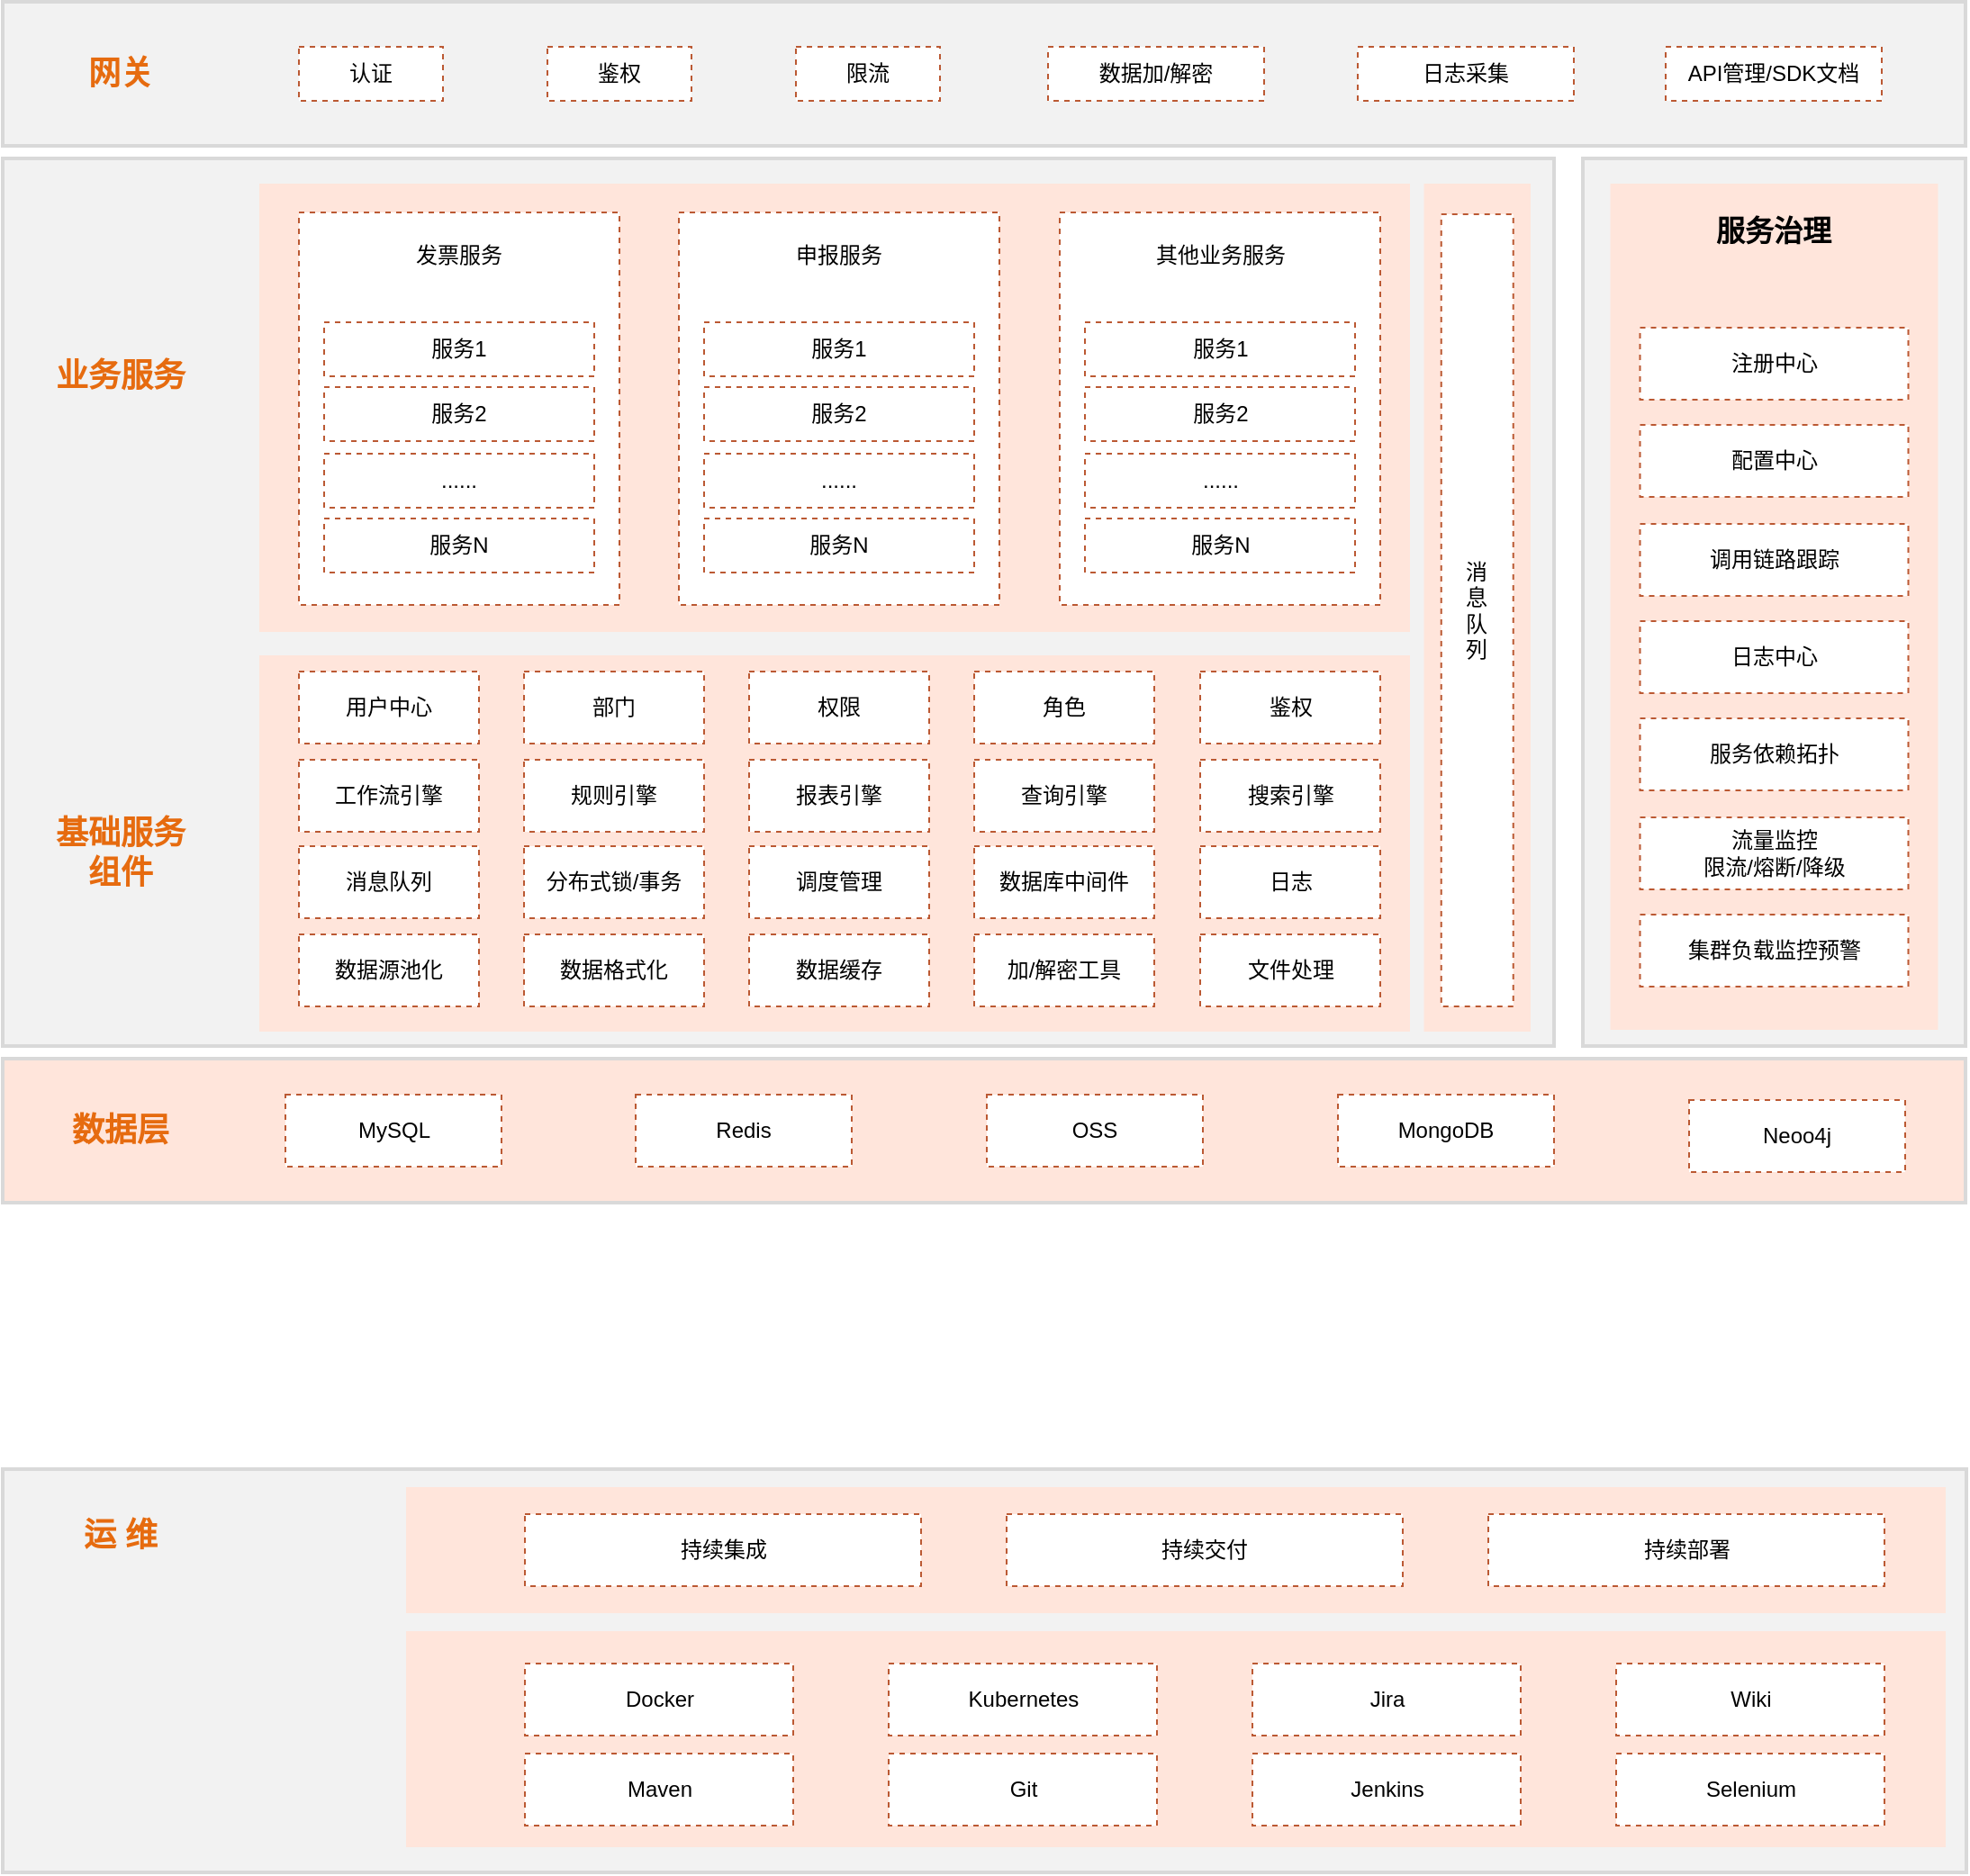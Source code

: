 <mxfile version="16.2.4" type="github">
  <diagram id="H7_tCYUHHZJKz_Q6d8IM" name="第 1 页">
    <mxGraphModel dx="1374" dy="-119" grid="0" gridSize="10" guides="1" tooltips="1" connect="1" arrows="1" fold="1" page="0" pageScale="1" pageWidth="827" pageHeight="1169" background="none" math="0" shadow="0">
      <root>
        <mxCell id="0" />
        <mxCell id="1" parent="0" />
        <mxCell id="LN4RIfl6_Ic5JrLGgOFw-40" value="" style="whiteSpace=wrap;html=1;fontSize=18;fontStyle=1;strokeWidth=2;fillColor=#F2F2F2;strokeColor=#D9D9D9;" parent="1" vertex="1">
          <mxGeometry x="80.5" y="1237" width="861.5" height="493" as="geometry" />
        </mxCell>
        <mxCell id="LN4RIfl6_Ic5JrLGgOFw-44" value="" style="whiteSpace=wrap;html=1;align=center;verticalAlign=top;fontSize=16;fontStyle=1;fillColor=#FFE5DB;strokeColor=none;fontColor=#143642;" parent="1" vertex="1">
          <mxGeometry x="869.75" y="1251" width="59.25" height="471" as="geometry" />
        </mxCell>
        <mxCell id="LN4RIfl6_Ic5JrLGgOFw-55" value="" style="whiteSpace=wrap;html=1;fontSize=18;fontStyle=1;strokeWidth=2;fillColor=#F2F2F2;strokeColor=#D9D9D9;" parent="1" vertex="1">
          <mxGeometry x="80.5" y="1965" width="1090.5" height="224" as="geometry" />
        </mxCell>
        <mxCell id="LN4RIfl6_Ic5JrLGgOFw-67" value="" style="whiteSpace=wrap;html=1;strokeColor=none;dashed=1;verticalAlign=top;spacingTop=0;fillColor=#FFE5DB;fontSize=16;" parent="1" vertex="1">
          <mxGeometry x="304.5" y="1975" width="855" height="70" as="geometry" />
        </mxCell>
        <mxCell id="LN4RIfl6_Ic5JrLGgOFw-57" value="" style="whiteSpace=wrap;html=1;strokeColor=none;dashed=1;verticalAlign=top;spacingTop=0;fillColor=#FFE5DB;fontSize=16;" parent="1" vertex="1">
          <mxGeometry x="304.5" y="2055" width="855" height="120" as="geometry" />
        </mxCell>
        <mxCell id="LN4RIfl6_Ic5JrLGgOFw-49" value="" style="whiteSpace=wrap;html=1;fontSize=18;fontStyle=1;strokeWidth=2;fillColor=#F2F2F2;strokeColor=#D9D9D9;" parent="1" vertex="1">
          <mxGeometry x="80.5" y="1150" width="1090" height="80" as="geometry" />
        </mxCell>
        <mxCell id="LN4RIfl6_Ic5JrLGgOFw-50" value="网关" style="whiteSpace=wrap;html=1;fillColor=none;strokeColor=none;fontStyle=1;fontSize=18;fontColor=#E66B0F;" parent="1" vertex="1">
          <mxGeometry x="85.5" y="1170" width="120" height="40" as="geometry" />
        </mxCell>
        <mxCell id="LN4RIfl6_Ic5JrLGgOFw-43" value="" style="whiteSpace=wrap;html=1;align=center;verticalAlign=top;fontSize=16;fontStyle=1;fillColor=#FFE5DB;strokeColor=none;fontColor=#143642;" parent="1" vertex="1">
          <mxGeometry x="223" y="1513" width="639" height="209" as="geometry" />
        </mxCell>
        <mxCell id="LN4RIfl6_Ic5JrLGgOFw-42" value="" style="whiteSpace=wrap;html=1;align=center;verticalAlign=top;fontSize=16;fontStyle=1;fillColor=#FFE5DB;strokeColor=none;fontColor=#143642;" parent="1" vertex="1">
          <mxGeometry x="223" y="1251" width="639" height="249" as="geometry" />
        </mxCell>
        <mxCell id="LN4RIfl6_Ic5JrLGgOFw-41" value="基础服务&lt;br&gt;组件" style="whiteSpace=wrap;html=1;fontSize=18;fontStyle=1;strokeColor=none;fillColor=none;fontColor=#E66B0F;" parent="1" vertex="1">
          <mxGeometry x="85.5" y="1603" width="120" height="40" as="geometry" />
        </mxCell>
        <mxCell id="ndFSLWlLieNPHFFfm7gC-75" value="" style="whiteSpace=wrap;html=1;fillColor=#FFE5DB;strokeColor=#D9D9D9;fontSize=18;fontStyle=1;fontColor=#143642;strokeWidth=2;" parent="1" vertex="1">
          <mxGeometry x="80.5" y="1737" width="1090" height="80" as="geometry" />
        </mxCell>
        <mxCell id="ndFSLWlLieNPHFFfm7gC-76" value="数据层" style="whiteSpace=wrap;html=1;fillColor=none;strokeColor=none;fontSize=18;fontStyle=1;fontColor=#E66B0F;" parent="1" vertex="1">
          <mxGeometry x="85.5" y="1757" width="120" height="40" as="geometry" />
        </mxCell>
        <mxCell id="ndFSLWlLieNPHFFfm7gC-77" value="MySQL" style="whiteSpace=wrap;html=1;strokeColor=#BB5933;dashed=1;" parent="1" vertex="1">
          <mxGeometry x="237.5" y="1757" width="120" height="40" as="geometry" />
        </mxCell>
        <mxCell id="ndFSLWlLieNPHFFfm7gC-79" value="OSS" style="whiteSpace=wrap;html=1;strokeColor=#BB5933;dashed=1;" parent="1" vertex="1">
          <mxGeometry x="627" y="1757" width="120" height="40" as="geometry" />
        </mxCell>
        <mxCell id="ndFSLWlLieNPHFFfm7gC-81" value="MongoDB" style="whiteSpace=wrap;html=1;strokeColor=#BB5933;dashed=1;" parent="1" vertex="1">
          <mxGeometry x="822" y="1757" width="120" height="40" as="geometry" />
        </mxCell>
        <mxCell id="ndFSLWlLieNPHFFfm7gC-86" value="数据源池化" style="whiteSpace=wrap;html=1;strokeColor=#BB5933;dashed=1;" parent="1" vertex="1">
          <mxGeometry x="245" y="1668" width="100" height="40" as="geometry" />
        </mxCell>
        <mxCell id="ndFSLWlLieNPHFFfm7gC-87" value="数据格式化" style="whiteSpace=wrap;html=1;strokeColor=#BB5933;dashed=1;" parent="1" vertex="1">
          <mxGeometry x="370" y="1668" width="100" height="40" as="geometry" />
        </mxCell>
        <mxCell id="ndFSLWlLieNPHFFfm7gC-88" value="数据缓存" style="whiteSpace=wrap;html=1;strokeColor=#BB5933;dashed=1;" parent="1" vertex="1">
          <mxGeometry x="495" y="1668" width="100" height="40" as="geometry" />
        </mxCell>
        <mxCell id="ndFSLWlLieNPHFFfm7gC-89" value="加/解密工具" style="whiteSpace=wrap;html=1;strokeColor=#BB5933;dashed=1;" parent="1" vertex="1">
          <mxGeometry x="620" y="1668" width="100" height="40" as="geometry" />
        </mxCell>
        <mxCell id="ndFSLWlLieNPHFFfm7gC-90" value="文件处理" style="whiteSpace=wrap;html=1;strokeColor=#BB5933;dashed=1;" parent="1" vertex="1">
          <mxGeometry x="745.5" y="1668" width="100" height="40" as="geometry" />
        </mxCell>
        <mxCell id="ndFSLWlLieNPHFFfm7gC-92" value="消息队列" style="whiteSpace=wrap;html=1;strokeColor=#BB5933;dashed=1;" parent="1" vertex="1">
          <mxGeometry x="245" y="1619" width="100" height="40" as="geometry" />
        </mxCell>
        <mxCell id="ndFSLWlLieNPHFFfm7gC-93" value="分布式锁/事务" style="whiteSpace=wrap;html=1;strokeColor=#BB5933;dashed=1;" parent="1" vertex="1">
          <mxGeometry x="370" y="1619" width="100" height="40" as="geometry" />
        </mxCell>
        <mxCell id="ndFSLWlLieNPHFFfm7gC-94" value="调度管理" style="whiteSpace=wrap;html=1;strokeColor=#BB5933;dashed=1;" parent="1" vertex="1">
          <mxGeometry x="495" y="1619" width="100" height="40" as="geometry" />
        </mxCell>
        <mxCell id="ndFSLWlLieNPHFFfm7gC-95" value="工作流引擎" style="whiteSpace=wrap;html=1;strokeColor=#BB5933;dashed=1;" parent="1" vertex="1">
          <mxGeometry x="245" y="1571" width="100" height="40" as="geometry" />
        </mxCell>
        <mxCell id="ndFSLWlLieNPHFFfm7gC-96" value="搜索引擎" style="whiteSpace=wrap;html=1;strokeColor=#BB5933;dashed=1;" parent="1" vertex="1">
          <mxGeometry x="745.5" y="1571" width="100" height="40" as="geometry" />
        </mxCell>
        <mxCell id="ndFSLWlLieNPHFFfm7gC-97" value="查询引擎" style="whiteSpace=wrap;html=1;strokeColor=#BB5933;dashed=1;" parent="1" vertex="1">
          <mxGeometry x="620" y="1571" width="100" height="40" as="geometry" />
        </mxCell>
        <mxCell id="ndFSLWlLieNPHFFfm7gC-98" value="报表引擎" style="whiteSpace=wrap;html=1;strokeColor=#BB5933;dashed=1;" parent="1" vertex="1">
          <mxGeometry x="495" y="1571" width="100" height="40" as="geometry" />
        </mxCell>
        <mxCell id="ndFSLWlLieNPHFFfm7gC-99" value="规则引擎" style="whiteSpace=wrap;html=1;strokeColor=#BB5933;dashed=1;" parent="1" vertex="1">
          <mxGeometry x="370" y="1571" width="100" height="40" as="geometry" />
        </mxCell>
        <mxCell id="ndFSLWlLieNPHFFfm7gC-100" value="鉴权" style="whiteSpace=wrap;html=1;strokeColor=#BB5933;dashed=1;" parent="1" vertex="1">
          <mxGeometry x="745.5" y="1522" width="100" height="40" as="geometry" />
        </mxCell>
        <mxCell id="ndFSLWlLieNPHFFfm7gC-101" value="日志" style="whiteSpace=wrap;html=1;strokeColor=#BB5933;dashed=1;" parent="1" vertex="1">
          <mxGeometry x="745.5" y="1619" width="100" height="40" as="geometry" />
        </mxCell>
        <mxCell id="ndFSLWlLieNPHFFfm7gC-102" value="用户中心" style="whiteSpace=wrap;html=1;strokeColor=#BB5933;dashed=1;" parent="1" vertex="1">
          <mxGeometry x="245" y="1522" width="100" height="40" as="geometry" />
        </mxCell>
        <mxCell id="ndFSLWlLieNPHFFfm7gC-103" value="部门" style="whiteSpace=wrap;html=1;strokeColor=#BB5933;dashed=1;" parent="1" vertex="1">
          <mxGeometry x="370" y="1522" width="100" height="40" as="geometry" />
        </mxCell>
        <mxCell id="ndFSLWlLieNPHFFfm7gC-104" value="权限" style="whiteSpace=wrap;html=1;strokeColor=#BB5933;dashed=1;" parent="1" vertex="1">
          <mxGeometry x="495" y="1522" width="100" height="40" as="geometry" />
        </mxCell>
        <mxCell id="ndFSLWlLieNPHFFfm7gC-105" value="角色" style="whiteSpace=wrap;html=1;strokeColor=#BB5933;dashed=1;" parent="1" vertex="1">
          <mxGeometry x="620" y="1522" width="100" height="40" as="geometry" />
        </mxCell>
        <mxCell id="ndFSLWlLieNPHFFfm7gC-117" value="认证" style="whiteSpace=wrap;html=1;strokeColor=#BB5933;dashed=1;" parent="1" vertex="1">
          <mxGeometry x="245" y="1175" width="80" height="30" as="geometry" />
        </mxCell>
        <mxCell id="ndFSLWlLieNPHFFfm7gC-118" value="限流" style="whiteSpace=wrap;html=1;strokeColor=#BB5933;dashed=1;" parent="1" vertex="1">
          <mxGeometry x="521" y="1175" width="80" height="30" as="geometry" />
        </mxCell>
        <mxCell id="ndFSLWlLieNPHFFfm7gC-119" value="数据加/解密" style="whiteSpace=wrap;html=1;strokeColor=#BB5933;dashed=1;" parent="1" vertex="1">
          <mxGeometry x="661" y="1175" width="120" height="30" as="geometry" />
        </mxCell>
        <mxCell id="ndFSLWlLieNPHFFfm7gC-120" value="日志采集" style="whiteSpace=wrap;html=1;strokeColor=#BB5933;dashed=1;" parent="1" vertex="1">
          <mxGeometry x="833" y="1175" width="120" height="30" as="geometry" />
        </mxCell>
        <mxCell id="ndFSLWlLieNPHFFfm7gC-121" value="API管理/SDK文档" style="whiteSpace=wrap;html=1;strokeColor=#BB5933;dashed=1;" parent="1" vertex="1">
          <mxGeometry x="1004" y="1175" width="120" height="30" as="geometry" />
        </mxCell>
        <mxCell id="LN4RIfl6_Ic5JrLGgOFw-1" value="消&lt;br&gt;息&lt;br&gt;队&lt;br&gt;列" style="whiteSpace=wrap;html=1;strokeColor=#BB5933;dashed=1;" parent="1" vertex="1">
          <mxGeometry x="879.375" y="1268" width="40" height="440" as="geometry" />
        </mxCell>
        <mxCell id="LN4RIfl6_Ic5JrLGgOFw-3" value="Maven" style="whiteSpace=wrap;html=1;strokeColor=#BB5933;dashed=1;" parent="1" vertex="1">
          <mxGeometry x="370.5" y="2123" width="149" height="40" as="geometry" />
        </mxCell>
        <mxCell id="LN4RIfl6_Ic5JrLGgOFw-4" value="Git" style="whiteSpace=wrap;html=1;strokeColor=#BB5933;dashed=1;" parent="1" vertex="1">
          <mxGeometry x="572.5" y="2123" width="149" height="40" as="geometry" />
        </mxCell>
        <mxCell id="LN4RIfl6_Ic5JrLGgOFw-8" value="Docker" style="whiteSpace=wrap;html=1;strokeColor=#BB5933;dashed=1;" parent="1" vertex="1">
          <mxGeometry x="370.5" y="2073" width="149" height="40" as="geometry" />
        </mxCell>
        <mxCell id="LN4RIfl6_Ic5JrLGgOFw-9" value="Jenkins" style="whiteSpace=wrap;html=1;strokeColor=#BB5933;dashed=1;" parent="1" vertex="1">
          <mxGeometry x="774.5" y="2123" width="149" height="40" as="geometry" />
        </mxCell>
        <mxCell id="LN4RIfl6_Ic5JrLGgOFw-13" value="Kubernetes" style="whiteSpace=wrap;html=1;strokeColor=#BB5933;dashed=1;" parent="1" vertex="1">
          <mxGeometry x="572.5" y="2073" width="149" height="40" as="geometry" />
        </mxCell>
        <mxCell id="LN4RIfl6_Ic5JrLGgOFw-14" value="Jira" style="whiteSpace=wrap;html=1;strokeColor=#BB5933;dashed=1;" parent="1" vertex="1">
          <mxGeometry x="774.5" y="2073" width="149" height="40" as="geometry" />
        </mxCell>
        <mxCell id="LN4RIfl6_Ic5JrLGgOFw-20" value="Redis" style="whiteSpace=wrap;html=1;strokeColor=#BB5933;dashed=1;" parent="1" vertex="1">
          <mxGeometry x="432" y="1757" width="120" height="40" as="geometry" />
        </mxCell>
        <mxCell id="LN4RIfl6_Ic5JrLGgOFw-21" value="Neoo4j" style="whiteSpace=wrap;html=1;strokeColor=#BB5933;dashed=1;" parent="1" vertex="1">
          <mxGeometry x="1017" y="1760" width="120" height="40" as="geometry" />
        </mxCell>
        <mxCell id="LN4RIfl6_Ic5JrLGgOFw-22" value="数据库中间件" style="whiteSpace=wrap;html=1;strokeColor=#BB5933;dashed=1;" parent="1" vertex="1">
          <mxGeometry x="620" y="1619" width="100" height="40" as="geometry" />
        </mxCell>
        <mxCell id="LN4RIfl6_Ic5JrLGgOFw-37" value="" style="group" parent="1" vertex="1" connectable="0">
          <mxGeometry x="456" y="1267" width="178" height="218" as="geometry" />
        </mxCell>
        <mxCell id="LN4RIfl6_Ic5JrLGgOFw-26" value="申报服务" style="whiteSpace=wrap;html=1;strokeColor=#BB5933;dashed=1;verticalAlign=top;spacingBottom=0;spacingTop=10;" parent="LN4RIfl6_Ic5JrLGgOFw-37" vertex="1">
          <mxGeometry width="178" height="218" as="geometry" />
        </mxCell>
        <mxCell id="LN4RIfl6_Ic5JrLGgOFw-27" value="服务1" style="whiteSpace=wrap;html=1;strokeColor=#BB5933;dashed=1;" parent="LN4RIfl6_Ic5JrLGgOFw-37" vertex="1">
          <mxGeometry x="14" y="61" width="150" height="30" as="geometry" />
        </mxCell>
        <mxCell id="LN4RIfl6_Ic5JrLGgOFw-28" value="服务2" style="whiteSpace=wrap;html=1;strokeColor=#BB5933;dashed=1;" parent="LN4RIfl6_Ic5JrLGgOFw-37" vertex="1">
          <mxGeometry x="14" y="97" width="150" height="30" as="geometry" />
        </mxCell>
        <mxCell id="LN4RIfl6_Ic5JrLGgOFw-29" value="......" style="whiteSpace=wrap;html=1;strokeColor=#BB5933;dashed=1;" parent="LN4RIfl6_Ic5JrLGgOFw-37" vertex="1">
          <mxGeometry x="14" y="134" width="150" height="30" as="geometry" />
        </mxCell>
        <mxCell id="LN4RIfl6_Ic5JrLGgOFw-30" value="服务N" style="whiteSpace=wrap;html=1;strokeColor=#BB5933;dashed=1;" parent="LN4RIfl6_Ic5JrLGgOFw-37" vertex="1">
          <mxGeometry x="14" y="170" width="150" height="30" as="geometry" />
        </mxCell>
        <mxCell id="LN4RIfl6_Ic5JrLGgOFw-38" value="" style="group" parent="1" vertex="1" connectable="0">
          <mxGeometry x="667.5" y="1267" width="178" height="218" as="geometry" />
        </mxCell>
        <mxCell id="LN4RIfl6_Ic5JrLGgOFw-31" value="其他业务服务" style="whiteSpace=wrap;html=1;strokeColor=#BB5933;dashed=1;verticalAlign=top;spacingBottom=0;spacingTop=10;" parent="LN4RIfl6_Ic5JrLGgOFw-38" vertex="1">
          <mxGeometry width="178" height="218" as="geometry" />
        </mxCell>
        <mxCell id="LN4RIfl6_Ic5JrLGgOFw-32" value="服务1" style="whiteSpace=wrap;html=1;strokeColor=#BB5933;dashed=1;" parent="LN4RIfl6_Ic5JrLGgOFw-38" vertex="1">
          <mxGeometry x="14" y="61" width="150" height="30" as="geometry" />
        </mxCell>
        <mxCell id="LN4RIfl6_Ic5JrLGgOFw-33" value="服务2" style="whiteSpace=wrap;html=1;strokeColor=#BB5933;dashed=1;" parent="LN4RIfl6_Ic5JrLGgOFw-38" vertex="1">
          <mxGeometry x="14" y="97" width="150" height="30" as="geometry" />
        </mxCell>
        <mxCell id="LN4RIfl6_Ic5JrLGgOFw-34" value="......" style="whiteSpace=wrap;html=1;strokeColor=#BB5933;dashed=1;" parent="LN4RIfl6_Ic5JrLGgOFw-38" vertex="1">
          <mxGeometry x="14" y="134" width="150" height="30" as="geometry" />
        </mxCell>
        <mxCell id="LN4RIfl6_Ic5JrLGgOFw-35" value="服务N" style="whiteSpace=wrap;html=1;strokeColor=#BB5933;dashed=1;" parent="LN4RIfl6_Ic5JrLGgOFw-38" vertex="1">
          <mxGeometry x="14" y="170" width="150" height="30" as="geometry" />
        </mxCell>
        <mxCell id="LN4RIfl6_Ic5JrLGgOFw-39" value="鉴权" style="whiteSpace=wrap;html=1;strokeColor=#BB5933;dashed=1;" parent="1" vertex="1">
          <mxGeometry x="383" y="1175" width="80" height="30" as="geometry" />
        </mxCell>
        <mxCell id="LN4RIfl6_Ic5JrLGgOFw-45" value="业务服务" style="whiteSpace=wrap;html=1;fontSize=18;fontStyle=1;strokeColor=none;fillColor=none;fontColor=#E66B0F;" parent="1" vertex="1">
          <mxGeometry x="85.5" y="1338" width="120" height="40" as="geometry" />
        </mxCell>
        <mxCell id="LN4RIfl6_Ic5JrLGgOFw-46" value="" style="whiteSpace=wrap;html=1;fontSize=18;fontStyle=1;strokeWidth=2;fillColor=#F2F2F2;strokeColor=#D9D9D9;" parent="1" vertex="1">
          <mxGeometry x="958" y="1237" width="212.5" height="493" as="geometry" />
        </mxCell>
        <mxCell id="LN4RIfl6_Ic5JrLGgOFw-47" value="" style="group" parent="1" vertex="1" connectable="0">
          <mxGeometry x="245" y="1267" width="178" height="218" as="geometry" />
        </mxCell>
        <mxCell id="LN4RIfl6_Ic5JrLGgOFw-24" value="发票服务" style="whiteSpace=wrap;html=1;strokeColor=#BB5933;dashed=1;verticalAlign=top;spacingBottom=0;spacingTop=10;" parent="LN4RIfl6_Ic5JrLGgOFw-47" vertex="1">
          <mxGeometry width="178" height="218" as="geometry" />
        </mxCell>
        <mxCell id="ndFSLWlLieNPHFFfm7gC-106" value="服务1" style="whiteSpace=wrap;html=1;strokeColor=#BB5933;dashed=1;" parent="LN4RIfl6_Ic5JrLGgOFw-47" vertex="1">
          <mxGeometry x="14" y="61" width="150" height="30" as="geometry" />
        </mxCell>
        <mxCell id="ndFSLWlLieNPHFFfm7gC-108" value="服务2" style="whiteSpace=wrap;html=1;strokeColor=#BB5933;dashed=1;" parent="LN4RIfl6_Ic5JrLGgOFw-47" vertex="1">
          <mxGeometry x="14" y="97" width="150" height="30" as="geometry" />
        </mxCell>
        <mxCell id="ndFSLWlLieNPHFFfm7gC-110" value="......" style="whiteSpace=wrap;html=1;strokeColor=#BB5933;dashed=1;" parent="LN4RIfl6_Ic5JrLGgOFw-47" vertex="1">
          <mxGeometry x="14" y="134" width="150" height="30" as="geometry" />
        </mxCell>
        <mxCell id="LN4RIfl6_Ic5JrLGgOFw-25" value="服务N" style="whiteSpace=wrap;html=1;strokeColor=#BB5933;dashed=1;" parent="LN4RIfl6_Ic5JrLGgOFw-47" vertex="1">
          <mxGeometry x="14" y="170" width="150" height="30" as="geometry" />
        </mxCell>
        <mxCell id="LN4RIfl6_Ic5JrLGgOFw-48" value="" style="group" parent="1" vertex="1" connectable="0">
          <mxGeometry x="973.25" y="1251" width="182" height="470" as="geometry" />
        </mxCell>
        <mxCell id="LN4RIfl6_Ic5JrLGgOFw-2" value="&lt;b style=&quot;font-size: 16px;&quot;&gt;&lt;font style=&quot;font-size: 16px;&quot;&gt;服务治理&lt;/font&gt;&lt;/b&gt;" style="whiteSpace=wrap;html=1;strokeColor=none;dashed=1;verticalAlign=top;spacingTop=10;fillColor=#FFE5DB;fontSize=16;" parent="LN4RIfl6_Ic5JrLGgOFw-48" vertex="1">
          <mxGeometry width="182" height="470" as="geometry" />
        </mxCell>
        <mxCell id="LN4RIfl6_Ic5JrLGgOFw-5" value="调用链路跟踪" style="whiteSpace=wrap;html=1;strokeColor=#BB5933;dashed=1;" parent="LN4RIfl6_Ic5JrLGgOFw-48" vertex="1">
          <mxGeometry x="16.5" y="189" width="149" height="40" as="geometry" />
        </mxCell>
        <mxCell id="LN4RIfl6_Ic5JrLGgOFw-6" value="日志中心" style="whiteSpace=wrap;html=1;strokeColor=#BB5933;dashed=1;" parent="LN4RIfl6_Ic5JrLGgOFw-48" vertex="1">
          <mxGeometry x="16.5" y="243" width="149" height="40" as="geometry" />
        </mxCell>
        <mxCell id="LN4RIfl6_Ic5JrLGgOFw-7" value="集群负载监控预警" style="whiteSpace=wrap;html=1;strokeColor=#BB5933;dashed=1;" parent="LN4RIfl6_Ic5JrLGgOFw-48" vertex="1">
          <mxGeometry x="16.5" y="406" width="149" height="40" as="geometry" />
        </mxCell>
        <mxCell id="LN4RIfl6_Ic5JrLGgOFw-10" value="流量监控&lt;br&gt;限流/熔断/降级" style="whiteSpace=wrap;html=1;strokeColor=#BB5933;dashed=1;" parent="LN4RIfl6_Ic5JrLGgOFw-48" vertex="1">
          <mxGeometry x="16.5" y="352" width="149" height="40" as="geometry" />
        </mxCell>
        <mxCell id="LN4RIfl6_Ic5JrLGgOFw-11" value="配置中心" style="whiteSpace=wrap;html=1;strokeColor=#BB5933;dashed=1;" parent="LN4RIfl6_Ic5JrLGgOFw-48" vertex="1">
          <mxGeometry x="16.5" y="134" width="149" height="40" as="geometry" />
        </mxCell>
        <mxCell id="LN4RIfl6_Ic5JrLGgOFw-12" value="注册中心" style="whiteSpace=wrap;html=1;strokeColor=#BB5933;dashed=1;" parent="LN4RIfl6_Ic5JrLGgOFw-48" vertex="1">
          <mxGeometry x="16.5" y="80" width="149" height="40" as="geometry" />
        </mxCell>
        <mxCell id="LN4RIfl6_Ic5JrLGgOFw-16" value="服务依赖拓扑" style="whiteSpace=wrap;html=1;strokeColor=#BB5933;dashed=1;" parent="LN4RIfl6_Ic5JrLGgOFw-48" vertex="1">
          <mxGeometry x="16.5" y="297" width="149" height="40" as="geometry" />
        </mxCell>
        <mxCell id="LN4RIfl6_Ic5JrLGgOFw-51" value="Wiki" style="whiteSpace=wrap;html=1;strokeColor=#BB5933;dashed=1;" parent="1" vertex="1">
          <mxGeometry x="976.5" y="2073" width="149" height="40" as="geometry" />
        </mxCell>
        <mxCell id="LN4RIfl6_Ic5JrLGgOFw-52" value="持续集成" style="whiteSpace=wrap;html=1;strokeColor=#BB5933;dashed=1;" parent="1" vertex="1">
          <mxGeometry x="370.5" y="1990" width="220" height="40" as="geometry" />
        </mxCell>
        <mxCell id="LN4RIfl6_Ic5JrLGgOFw-53" value="持续交付" style="whiteSpace=wrap;html=1;strokeColor=#BB5933;dashed=1;" parent="1" vertex="1">
          <mxGeometry x="638" y="1990" width="220" height="40" as="geometry" />
        </mxCell>
        <mxCell id="LN4RIfl6_Ic5JrLGgOFw-54" value="持续部署" style="whiteSpace=wrap;html=1;strokeColor=#BB5933;dashed=1;" parent="1" vertex="1">
          <mxGeometry x="905.5" y="1990" width="220" height="40" as="geometry" />
        </mxCell>
        <mxCell id="LN4RIfl6_Ic5JrLGgOFw-65" value="Selenium" style="whiteSpace=wrap;html=1;strokeColor=#BB5933;dashed=1;" parent="1" vertex="1">
          <mxGeometry x="976.5" y="2123" width="149" height="40" as="geometry" />
        </mxCell>
        <mxCell id="LN4RIfl6_Ic5JrLGgOFw-68" value="运 维" style="whiteSpace=wrap;html=1;fillColor=none;strokeColor=none;fontSize=18;fontStyle=1;fontColor=#E66B0F;" parent="1" vertex="1">
          <mxGeometry x="85.5" y="1982" width="120" height="40" as="geometry" />
        </mxCell>
      </root>
    </mxGraphModel>
  </diagram>
</mxfile>
